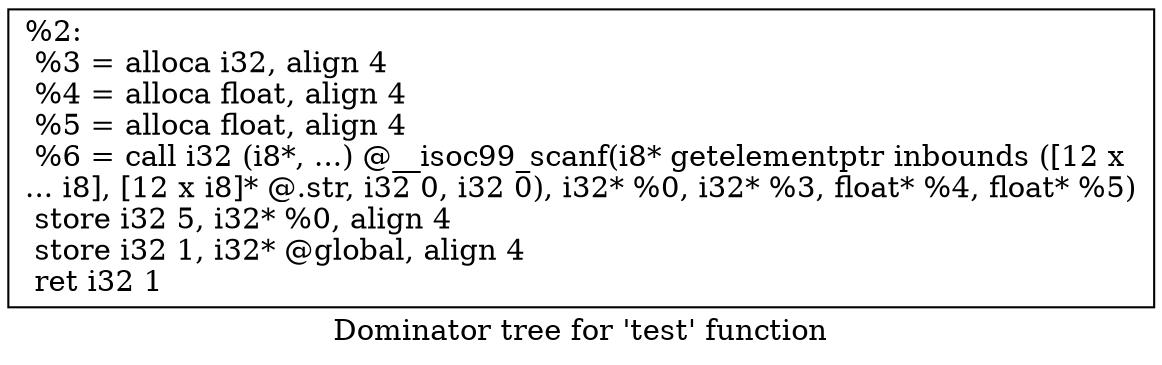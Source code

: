 digraph "Dominator tree for 'test' function" {
	label="Dominator tree for 'test' function";

	Node0x7fffd2d45860 [shape=record,label="{%2:\l  %3 = alloca i32, align 4\l  %4 = alloca float, align 4\l  %5 = alloca float, align 4\l  %6 = call i32 (i8*, ...) @__isoc99_scanf(i8* getelementptr inbounds ([12 x\l... i8], [12 x i8]* @.str, i32 0, i32 0), i32* %0, i32* %3, float* %4, float* %5)\l  store i32 5, i32* %0, align 4\l  store i32 1, i32* @global, align 4\l  ret i32 1\l}"];
}
